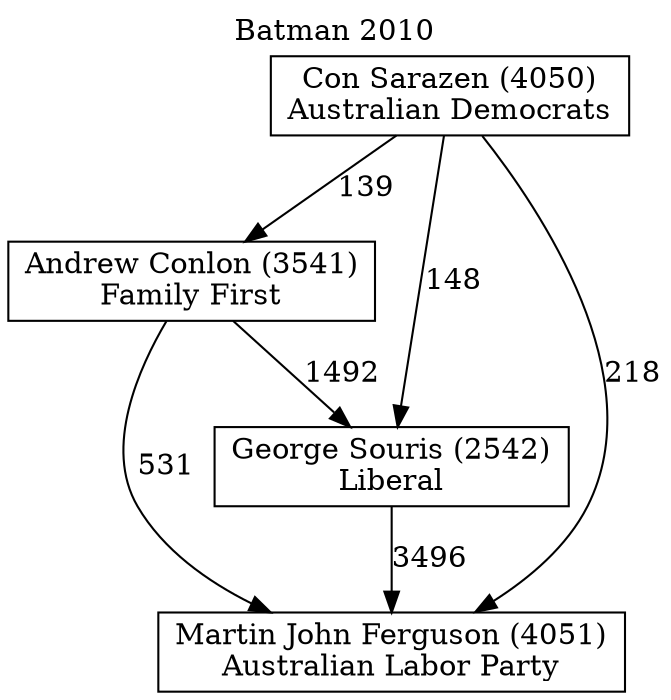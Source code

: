 // House preference flow
digraph "Martin John Ferguson (4051)_Batman_2010" {
	graph [label="Batman 2010" labelloc=t mclimit=10]
	node [shape=box]
	"Andrew Conlon (3541)" [label="Andrew Conlon (3541)
Family First"]
	"Con Sarazen (4050)" [label="Con Sarazen (4050)
Australian Democrats"]
	"George Souris (2542)" [label="George Souris (2542)
Liberal"]
	"Martin John Ferguson (4051)" [label="Martin John Ferguson (4051)
Australian Labor Party"]
	"Andrew Conlon (3541)" -> "George Souris (2542)" [label=1492]
	"Andrew Conlon (3541)" -> "Martin John Ferguson (4051)" [label=531]
	"Con Sarazen (4050)" -> "Andrew Conlon (3541)" [label=139]
	"Con Sarazen (4050)" -> "George Souris (2542)" [label=148]
	"Con Sarazen (4050)" -> "Martin John Ferguson (4051)" [label=218]
	"George Souris (2542)" -> "Martin John Ferguson (4051)" [label=3496]
}
